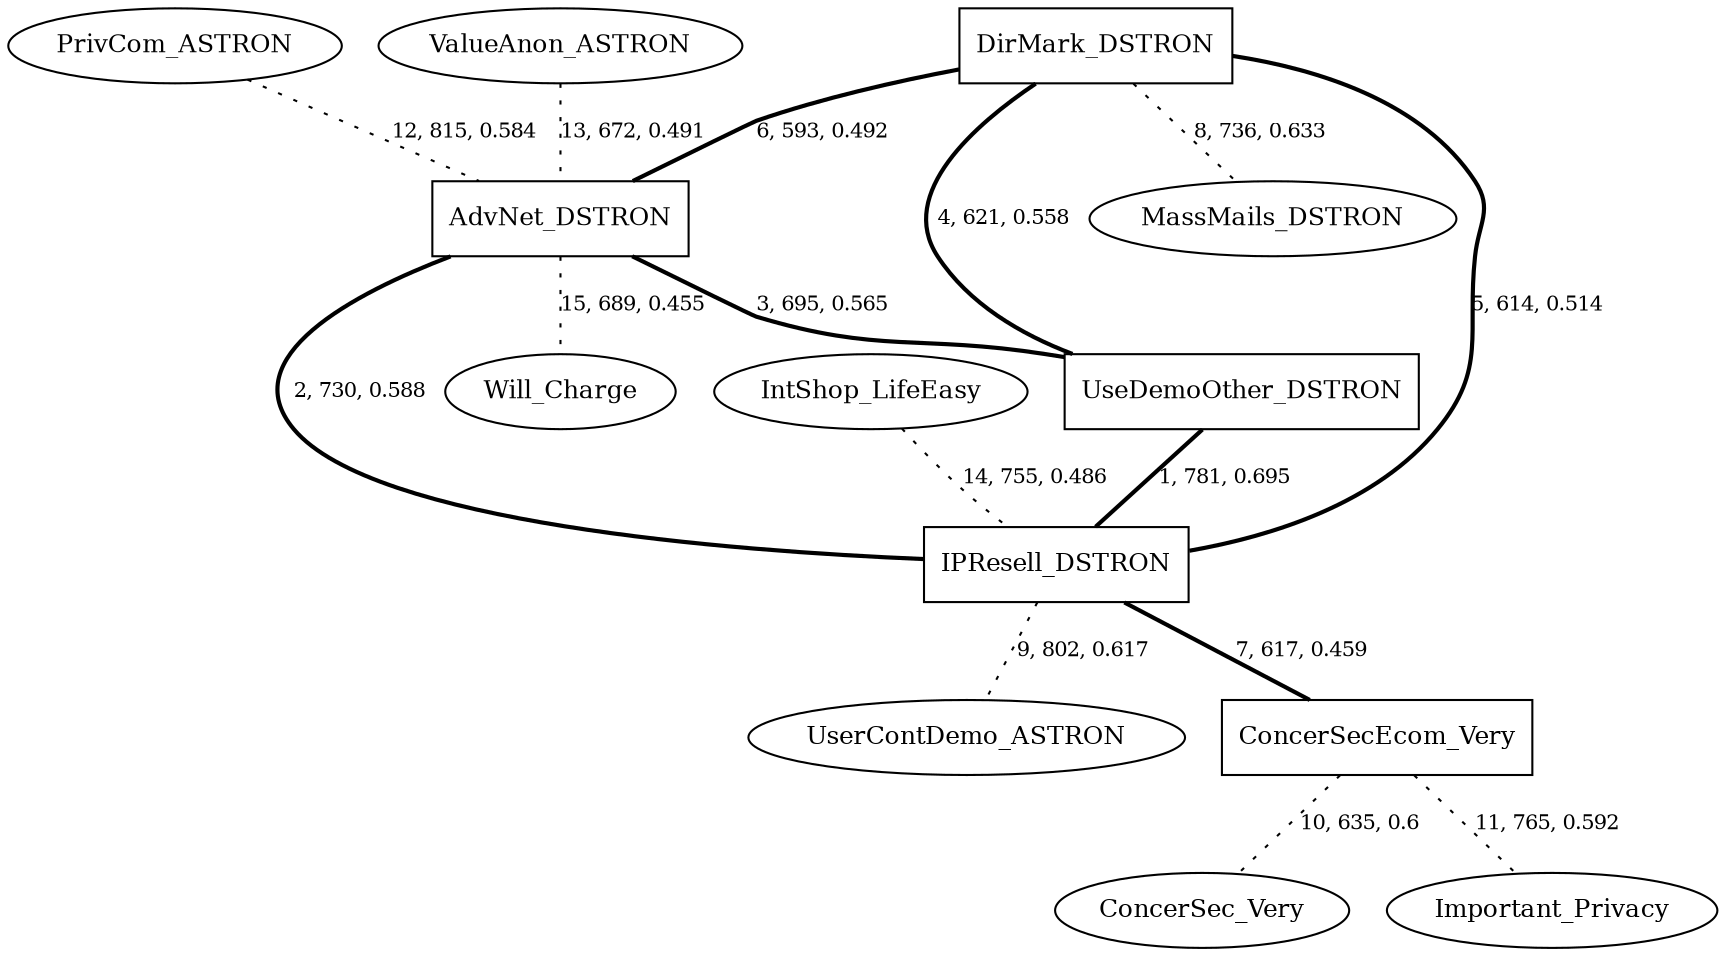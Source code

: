 graph G{
    UserContDemo_ASTRON [label="UserContDemo_ASTRON", fontsize=12];
    Will_Charge [label="Will_Charge", fontsize=12];
    ConcerSec_Very [label="ConcerSec_Very", fontsize=12];
    Important_Privacy [label="Important_Privacy", fontsize=12];
    ConcerSecEcom_Very [label="ConcerSecEcom_Very", fontsize=12, shape=box];
    IPResell_DSTRON [label="IPResell_DSTRON", fontsize=12, shape=box];
    UseDemoOther_DSTRON [label="UseDemoOther_DSTRON", fontsize=12, shape=box];
    AdvNet_DSTRON [label="AdvNet_DSTRON", fontsize=12, shape=box];
    PrivCom_ASTRON [label="PrivCom_ASTRON", fontsize=12];
    MassMails_DSTRON [label="MassMails_DSTRON", fontsize=12];
    ValueAnon_ASTRON [label="ValueAnon_ASTRON", fontsize=12];
    IntShop_LifeEasy [label="IntShop_LifeEasy", fontsize=12];
    DirMark_DSTRON [label="DirMark_DSTRON", fontsize=12, shape=box];
    IPResell_DSTRON -- ConcerSecEcom_Very [label="7, 617, 0.459", fontsize=10, style=bold];
    AdvNet_DSTRON -- UseDemoOther_DSTRON [label="3, 695, 0.565", fontsize=10, style=bold];
    AdvNet_DSTRON -- IPResell_DSTRON [label="2, 730, 0.588", fontsize=10, style=bold];
    IPResell_DSTRON -- UserContDemo_ASTRON [label="9, 802, 0.617", fontsize=10, style=dotted];
    AdvNet_DSTRON -- Will_Charge [label="15, 689, 0.455", fontsize=10, style=dotted];
    IntShop_LifeEasy -- IPResell_DSTRON [label="14, 755, 0.486", fontsize=10, style=dotted];
    ValueAnon_ASTRON -- AdvNet_DSTRON [label="13, 672, 0.491", fontsize=10, style=dotted];
    UseDemoOther_DSTRON -- IPResell_DSTRON [label="1, 781, 0.695", fontsize=10, style=bold];
    PrivCom_ASTRON -- AdvNet_DSTRON [label="12, 815, 0.584", fontsize=10, style=dotted];
    DirMark_DSTRON -- MassMails_DSTRON [label="8, 736, 0.633", fontsize=10, style=dotted];
    DirMark_DSTRON -- AdvNet_DSTRON [label="6, 593, 0.492", fontsize=10, style=bold];
    DirMark_DSTRON -- UseDemoOther_DSTRON [label="4, 621, 0.558", fontsize=10, style=bold];
    DirMark_DSTRON -- IPResell_DSTRON [label="5, 614, 0.514", fontsize=10, style=bold];
    ConcerSecEcom_Very -- Important_Privacy [label="11, 765, 0.592", fontsize=10, style=dotted];
    ConcerSecEcom_Very -- ConcerSec_Very [label="10, 635, 0.6", fontsize=10, style=dotted];
}
